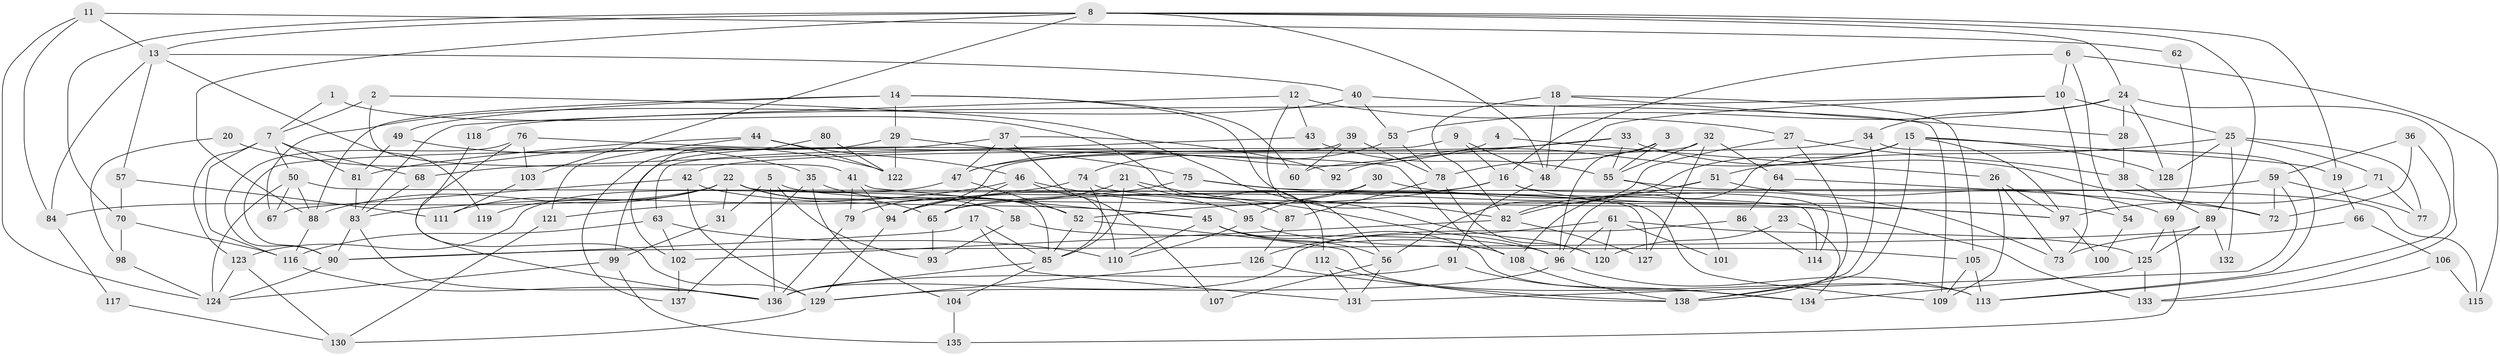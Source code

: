 // Generated by graph-tools (version 1.1) at 2025/15/03/09/25 04:15:16]
// undirected, 138 vertices, 276 edges
graph export_dot {
graph [start="1"]
  node [color=gray90,style=filled];
  1;
  2;
  3;
  4;
  5;
  6;
  7;
  8;
  9;
  10;
  11;
  12;
  13;
  14;
  15;
  16;
  17;
  18;
  19;
  20;
  21;
  22;
  23;
  24;
  25;
  26;
  27;
  28;
  29;
  30;
  31;
  32;
  33;
  34;
  35;
  36;
  37;
  38;
  39;
  40;
  41;
  42;
  43;
  44;
  45;
  46;
  47;
  48;
  49;
  50;
  51;
  52;
  53;
  54;
  55;
  56;
  57;
  58;
  59;
  60;
  61;
  62;
  63;
  64;
  65;
  66;
  67;
  68;
  69;
  70;
  71;
  72;
  73;
  74;
  75;
  76;
  77;
  78;
  79;
  80;
  81;
  82;
  83;
  84;
  85;
  86;
  87;
  88;
  89;
  90;
  91;
  92;
  93;
  94;
  95;
  96;
  97;
  98;
  99;
  100;
  101;
  102;
  103;
  104;
  105;
  106;
  107;
  108;
  109;
  110;
  111;
  112;
  113;
  114;
  115;
  116;
  117;
  118;
  119;
  120;
  121;
  122;
  123;
  124;
  125;
  126;
  127;
  128;
  129;
  130;
  131;
  132;
  133;
  134;
  135;
  136;
  137;
  138;
  1 -- 112;
  1 -- 7;
  2 -- 7;
  2 -- 41;
  2 -- 120;
  3 -- 96;
  3 -- 78;
  3 -- 55;
  4 -- 26;
  4 -- 47;
  5 -- 136;
  5 -- 93;
  5 -- 31;
  5 -- 133;
  6 -- 16;
  6 -- 115;
  6 -- 10;
  6 -- 54;
  7 -- 123;
  7 -- 116;
  7 -- 50;
  7 -- 68;
  7 -- 81;
  8 -- 24;
  8 -- 13;
  8 -- 19;
  8 -- 48;
  8 -- 70;
  8 -- 88;
  8 -- 89;
  8 -- 103;
  9 -- 48;
  9 -- 63;
  9 -- 16;
  10 -- 25;
  10 -- 48;
  10 -- 73;
  10 -- 118;
  11 -- 124;
  11 -- 84;
  11 -- 13;
  11 -- 62;
  12 -- 27;
  12 -- 83;
  12 -- 43;
  12 -- 56;
  13 -- 40;
  13 -- 57;
  13 -- 84;
  13 -- 119;
  14 -- 29;
  14 -- 82;
  14 -- 49;
  14 -- 60;
  14 -- 88;
  15 -- 82;
  15 -- 138;
  15 -- 19;
  15 -- 92;
  15 -- 96;
  15 -- 97;
  15 -- 128;
  16 -- 52;
  16 -- 54;
  16 -- 65;
  16 -- 114;
  17 -- 90;
  17 -- 85;
  17 -- 131;
  18 -- 82;
  18 -- 48;
  18 -- 28;
  18 -- 105;
  19 -- 66;
  20 -- 35;
  20 -- 98;
  21 -- 96;
  21 -- 85;
  21 -- 79;
  21 -- 87;
  22 -- 31;
  22 -- 88;
  22 -- 58;
  22 -- 65;
  22 -- 84;
  22 -- 85;
  22 -- 111;
  22 -- 119;
  22 -- 127;
  23 -- 134;
  23 -- 120;
  24 -- 53;
  24 -- 28;
  24 -- 34;
  24 -- 128;
  24 -- 133;
  25 -- 71;
  25 -- 128;
  25 -- 51;
  25 -- 77;
  25 -- 132;
  26 -- 97;
  26 -- 73;
  26 -- 109;
  27 -- 56;
  27 -- 138;
  27 -- 38;
  28 -- 38;
  29 -- 75;
  29 -- 122;
  29 -- 137;
  30 -- 94;
  30 -- 95;
  30 -- 73;
  31 -- 99;
  32 -- 55;
  32 -- 64;
  32 -- 94;
  32 -- 127;
  33 -- 60;
  33 -- 55;
  33 -- 47;
  33 -- 72;
  34 -- 42;
  34 -- 113;
  34 -- 138;
  35 -- 137;
  35 -- 52;
  35 -- 104;
  36 -- 72;
  36 -- 113;
  36 -- 59;
  37 -- 47;
  37 -- 90;
  37 -- 92;
  37 -- 107;
  38 -- 89;
  39 -- 99;
  39 -- 78;
  39 -- 60;
  40 -- 53;
  40 -- 109;
  40 -- 67;
  41 -- 79;
  41 -- 94;
  41 -- 45;
  42 -- 67;
  42 -- 45;
  42 -- 129;
  43 -- 68;
  43 -- 55;
  44 -- 81;
  44 -- 46;
  44 -- 121;
  44 -- 122;
  45 -- 56;
  45 -- 108;
  45 -- 110;
  45 -- 113;
  46 -- 95;
  46 -- 65;
  46 -- 110;
  46 -- 121;
  47 -- 52;
  47 -- 123;
  48 -- 91;
  49 -- 81;
  49 -- 122;
  50 -- 88;
  50 -- 67;
  50 -- 114;
  50 -- 124;
  51 -- 108;
  51 -- 69;
  51 -- 82;
  52 -- 134;
  52 -- 85;
  53 -- 78;
  53 -- 74;
  54 -- 100;
  55 -- 101;
  55 -- 115;
  56 -- 131;
  56 -- 107;
  57 -- 111;
  57 -- 70;
  58 -- 96;
  58 -- 93;
  59 -- 65;
  59 -- 72;
  59 -- 77;
  59 -- 131;
  61 -- 126;
  61 -- 96;
  61 -- 101;
  61 -- 120;
  61 -- 125;
  62 -- 69;
  63 -- 110;
  63 -- 116;
  63 -- 102;
  64 -- 86;
  64 -- 72;
  65 -- 93;
  66 -- 73;
  66 -- 106;
  68 -- 83;
  69 -- 125;
  69 -- 135;
  70 -- 98;
  70 -- 116;
  71 -- 97;
  71 -- 77;
  74 -- 83;
  74 -- 97;
  74 -- 85;
  75 -- 109;
  75 -- 94;
  75 -- 97;
  76 -- 90;
  76 -- 136;
  76 -- 103;
  76 -- 108;
  78 -- 120;
  78 -- 87;
  79 -- 136;
  80 -- 122;
  80 -- 102;
  81 -- 83;
  82 -- 127;
  82 -- 102;
  83 -- 136;
  83 -- 90;
  84 -- 117;
  85 -- 104;
  85 -- 136;
  86 -- 114;
  86 -- 136;
  87 -- 126;
  88 -- 116;
  89 -- 125;
  89 -- 90;
  89 -- 132;
  90 -- 124;
  91 -- 136;
  91 -- 134;
  94 -- 129;
  95 -- 110;
  95 -- 105;
  96 -- 113;
  96 -- 129;
  97 -- 100;
  98 -- 124;
  99 -- 124;
  99 -- 135;
  102 -- 137;
  103 -- 111;
  104 -- 135;
  105 -- 113;
  105 -- 109;
  106 -- 133;
  106 -- 115;
  108 -- 138;
  112 -- 131;
  112 -- 138;
  116 -- 136;
  117 -- 130;
  118 -- 129;
  121 -- 130;
  123 -- 130;
  123 -- 124;
  125 -- 133;
  125 -- 134;
  126 -- 138;
  126 -- 129;
  129 -- 130;
}
